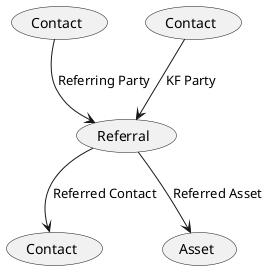 @startuml Referral

(Contact) as (ClientParty)
(Contact) as (KfParty)
(Contact) as (Referred)

(ClientParty) --> (Referral) : Referring Party
(KfParty) --> (Referral) : KF Party
(Referral) --> (Asset) : Referred Asset
(Referral) --> (Referred) : Referred Contact


@enduml